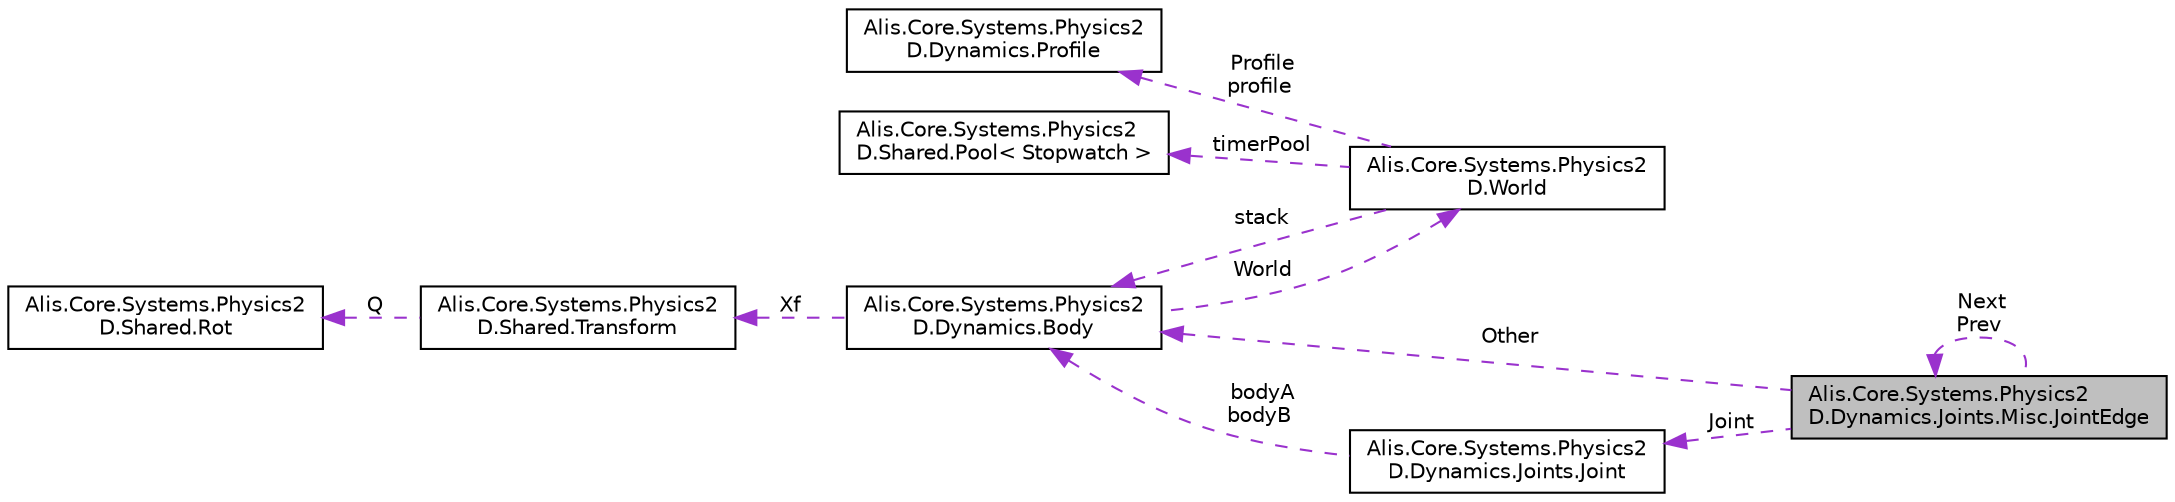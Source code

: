 digraph "Alis.Core.Systems.Physics2D.Dynamics.Joints.Misc.JointEdge"
{
 // LATEX_PDF_SIZE
  edge [fontname="Helvetica",fontsize="10",labelfontname="Helvetica",labelfontsize="10"];
  node [fontname="Helvetica",fontsize="10",shape=record];
  rankdir="LR";
  Node1 [label="Alis.Core.Systems.Physics2\lD.Dynamics.Joints.Misc.JointEdge",height=0.2,width=0.4,color="black", fillcolor="grey75", style="filled", fontcolor="black",tooltip="A joint edge is used to connect bodies and joints together in a joint graph where each body is a node..."];
  Node1 -> Node1 [dir="back",color="darkorchid3",fontsize="10",style="dashed",label=" Next\nPrev" ,fontname="Helvetica"];
  Node2 -> Node1 [dir="back",color="darkorchid3",fontsize="10",style="dashed",label=" Other" ,fontname="Helvetica"];
  Node2 [label="Alis.Core.Systems.Physics2\lD.Dynamics.Body",height=0.2,width=0.4,color="black", fillcolor="white", style="filled",URL="$class_alis_1_1_core_1_1_systems_1_1_physics2_d_1_1_dynamics_1_1_body.html",tooltip="The body class"];
  Node3 -> Node2 [dir="back",color="darkorchid3",fontsize="10",style="dashed",label=" Xf" ,fontname="Helvetica"];
  Node3 [label="Alis.Core.Systems.Physics2\lD.Shared.Transform",height=0.2,width=0.4,color="black", fillcolor="white", style="filled",URL="$struct_alis_1_1_core_1_1_systems_1_1_physics2_d_1_1_shared_1_1_transform.html",tooltip="A transform contains translation and rotation. It is used to represent the position and orientation o..."];
  Node4 -> Node3 [dir="back",color="darkorchid3",fontsize="10",style="dashed",label=" Q" ,fontname="Helvetica"];
  Node4 [label="Alis.Core.Systems.Physics2\lD.Shared.Rot",height=0.2,width=0.4,color="black", fillcolor="white", style="filled",URL="$struct_alis_1_1_core_1_1_systems_1_1_physics2_d_1_1_shared_1_1_rot.html",tooltip="Rotation"];
  Node5 -> Node2 [dir="back",color="darkorchid3",fontsize="10",style="dashed",label=" World" ,fontname="Helvetica"];
  Node5 [label="Alis.Core.Systems.Physics2\lD.World",height=0.2,width=0.4,color="black", fillcolor="white", style="filled",URL="$class_alis_1_1_core_1_1_systems_1_1_physics2_d_1_1_world.html",tooltip="The world class manages all physics entities, dynamic simulation, and asynchronous queries."];
  Node2 -> Node5 [dir="back",color="darkorchid3",fontsize="10",style="dashed",label=" stack" ,fontname="Helvetica"];
  Node6 -> Node5 [dir="back",color="darkorchid3",fontsize="10",style="dashed",label=" Profile\nprofile" ,fontname="Helvetica"];
  Node6 [label="Alis.Core.Systems.Physics2\lD.Dynamics.Profile",height=0.2,width=0.4,color="black", fillcolor="white", style="filled",URL="$struct_alis_1_1_core_1_1_systems_1_1_physics2_d_1_1_dynamics_1_1_profile.html",tooltip="The profile"];
  Node7 -> Node5 [dir="back",color="darkorchid3",fontsize="10",style="dashed",label=" timerPool" ,fontname="Helvetica"];
  Node7 [label="Alis.Core.Systems.Physics2\lD.Shared.Pool\< Stopwatch \>",height=0.2,width=0.4,color="black", fillcolor="white", style="filled",URL="$class_alis_1_1_core_1_1_systems_1_1_physics2_d_1_1_shared_1_1_pool.html",tooltip=" "];
  Node8 -> Node1 [dir="back",color="darkorchid3",fontsize="10",style="dashed",label=" Joint" ,fontname="Helvetica"];
  Node8 [label="Alis.Core.Systems.Physics2\lD.Dynamics.Joints.Joint",height=0.2,width=0.4,color="black", fillcolor="white", style="filled",URL="$class_alis_1_1_core_1_1_systems_1_1_physics2_d_1_1_dynamics_1_1_joints_1_1_joint.html",tooltip="The joint class"];
  Node2 -> Node8 [dir="back",color="darkorchid3",fontsize="10",style="dashed",label=" bodyA\nbodyB" ,fontname="Helvetica"];
}
